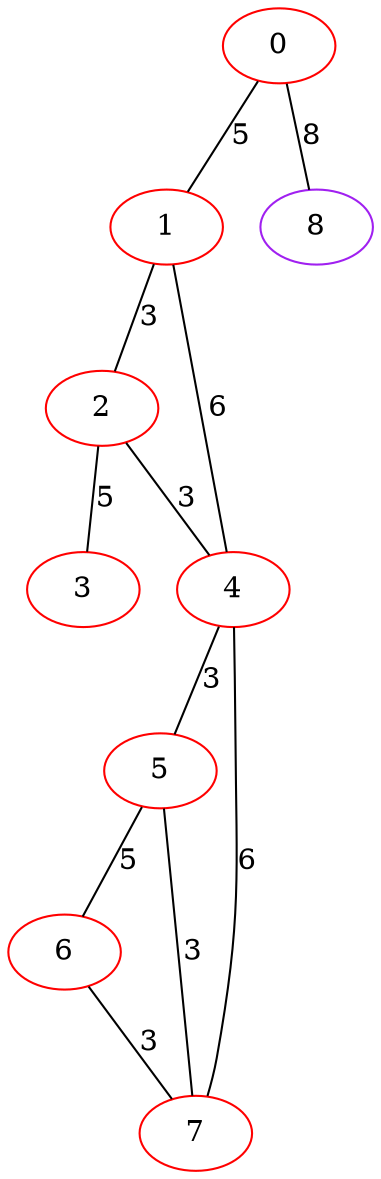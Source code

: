 graph "" {
0 [color=red, weight=1];
1 [color=red, weight=1];
2 [color=red, weight=1];
3 [color=red, weight=1];
4 [color=red, weight=1];
5 [color=red, weight=1];
6 [color=red, weight=1];
7 [color=red, weight=1];
8 [color=purple, weight=4];
0 -- 8  [key=0, label=8];
0 -- 1  [key=0, label=5];
1 -- 2  [key=0, label=3];
1 -- 4  [key=0, label=6];
2 -- 3  [key=0, label=5];
2 -- 4  [key=0, label=3];
4 -- 5  [key=0, label=3];
4 -- 7  [key=0, label=6];
5 -- 6  [key=0, label=5];
5 -- 7  [key=0, label=3];
6 -- 7  [key=0, label=3];
}
